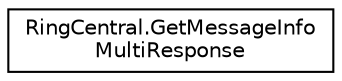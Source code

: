 digraph "Graphical Class Hierarchy"
{
 // LATEX_PDF_SIZE
  edge [fontname="Helvetica",fontsize="10",labelfontname="Helvetica",labelfontsize="10"];
  node [fontname="Helvetica",fontsize="10",shape=record];
  rankdir="LR";
  Node0 [label="RingCentral.GetMessageInfo\lMultiResponse",height=0.2,width=0.4,color="black", fillcolor="white", style="filled",URL="$classRingCentral_1_1GetMessageInfoMultiResponse.html",tooltip=" "];
}
